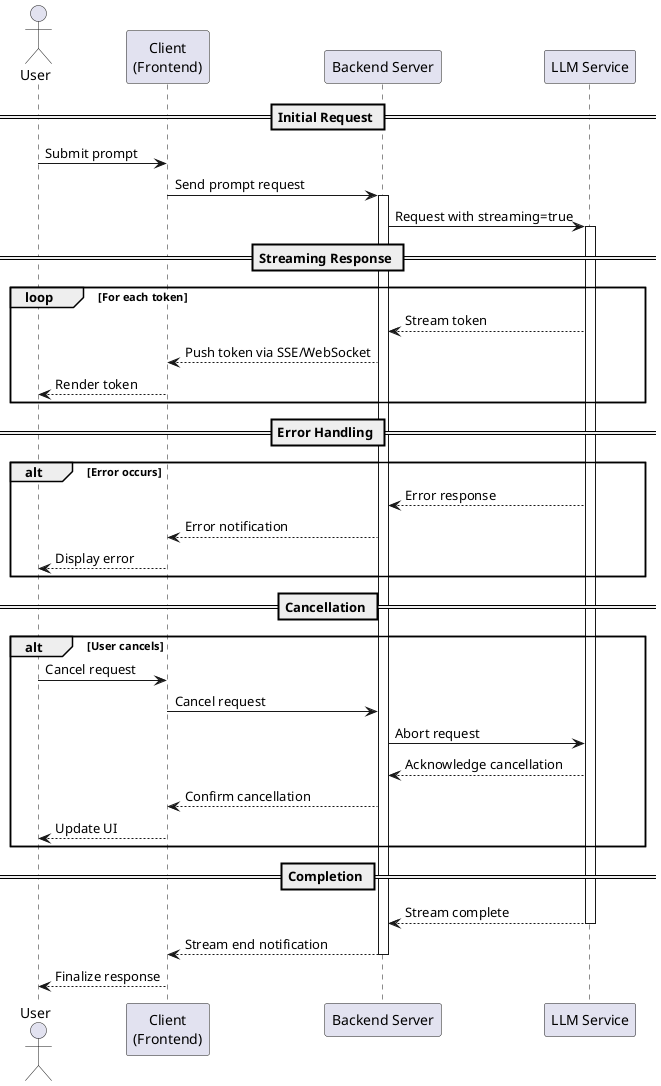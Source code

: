 @startuml streaming_output_pattern

actor User
participant "Client\n(Frontend)" as Client
participant "Backend Server" as Backend
participant "LLM Service" as LLM

== Initial Request ==
User -> Client: Submit prompt
Client -> Backend: Send prompt request
activate Backend
Backend -> LLM: Request with streaming=true
activate LLM

== Streaming Response ==
loop For each token
    LLM --> Backend: Stream token
    Backend --> Client: Push token via SSE/WebSocket
    Client --> User: Render token
end

== Error Handling ==
alt Error occurs
    LLM --> Backend: Error response
    Backend --> Client: Error notification
    Client --> User: Display error
end

== Cancellation ==
alt User cancels
    User -> Client: Cancel request
    Client -> Backend: Cancel request
    Backend -> LLM: Abort request
    LLM --> Backend: Acknowledge cancellation
    Backend --> Client: Confirm cancellation
    Client --> User: Update UI
end

== Completion ==
LLM --> Backend: Stream complete
deactivate LLM
Backend --> Client: Stream end notification
deactivate Backend
Client --> User: Finalize response

@enduml 